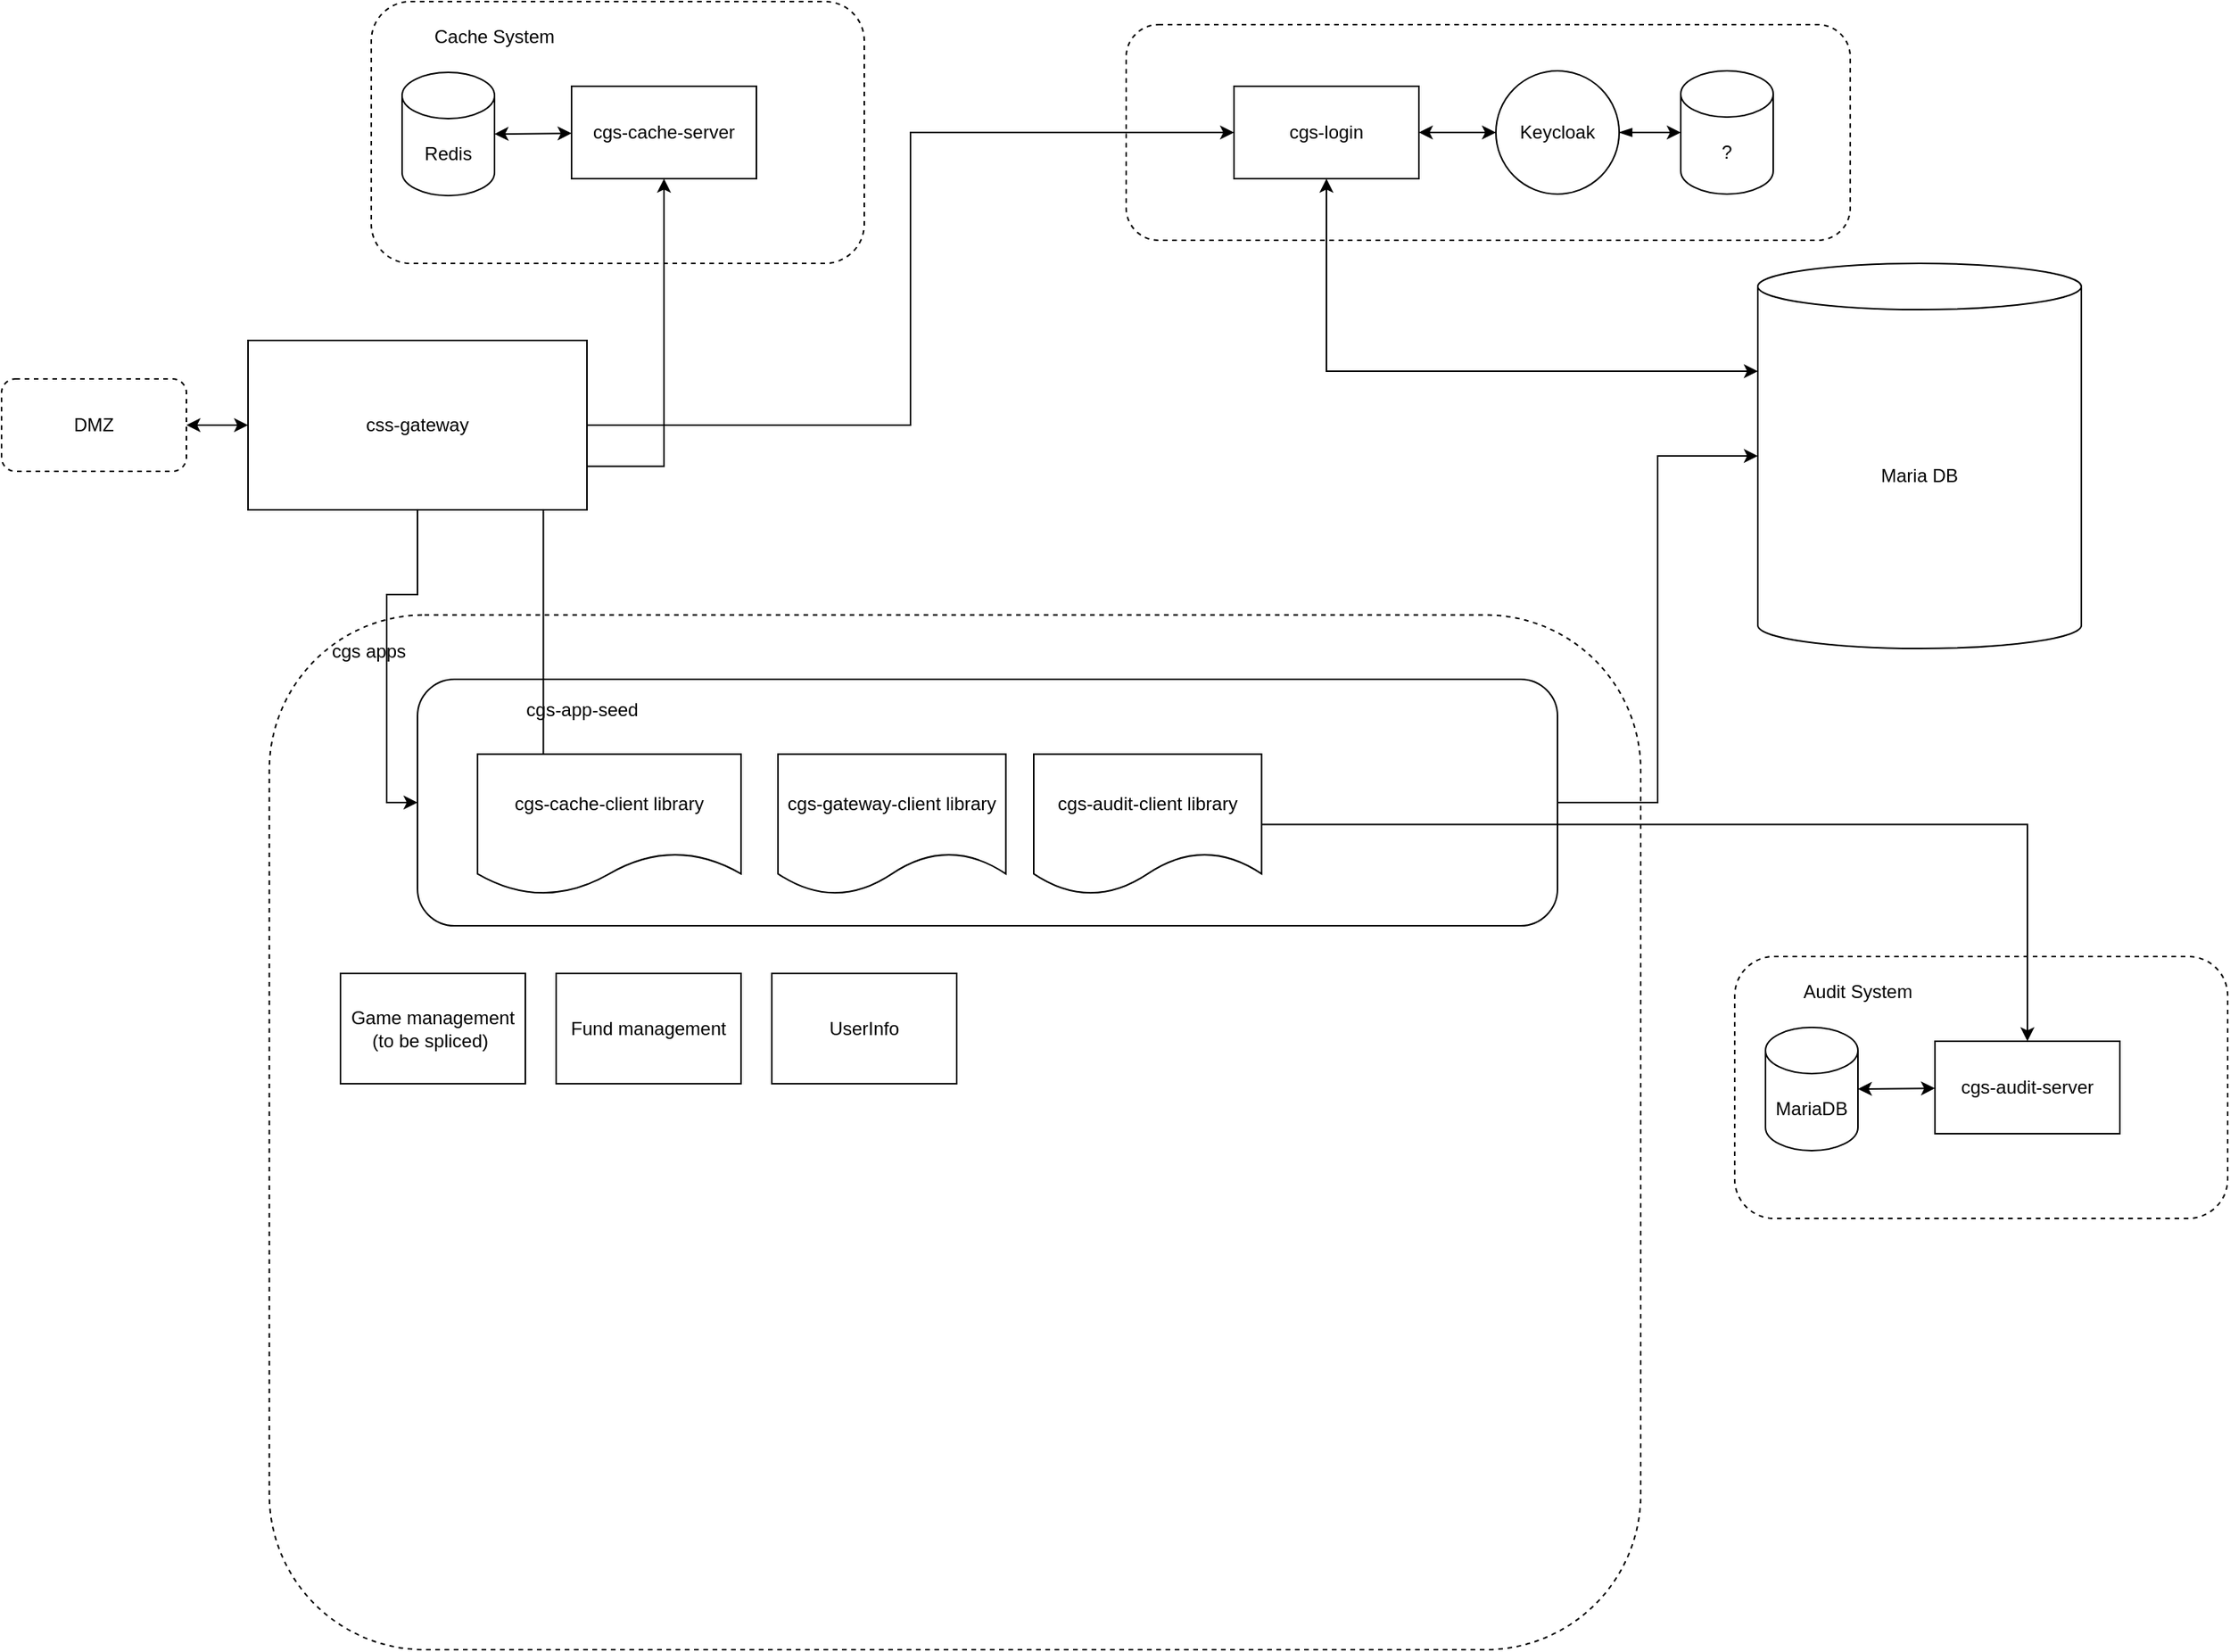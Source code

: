 <mxfile version="23.1.1" type="github">
  <diagram name="Page-1" id="SeCwqlmR22i1hAEwZQBu">
    <mxGraphModel dx="2424" dy="1069" grid="1" gridSize="10" guides="1" tooltips="1" connect="1" arrows="1" fold="1" page="1" pageScale="1" pageWidth="827" pageHeight="1169" math="0" shadow="0">
      <root>
        <mxCell id="0" />
        <mxCell id="1" parent="0" />
        <mxCell id="2Ev7zoqdlqUbOZQc-U9r-3" value="" style="group" vertex="1" connectable="0" parent="1">
          <mxGeometry x="150" y="20" width="320" height="170" as="geometry" />
        </mxCell>
        <mxCell id="2Ev7zoqdlqUbOZQc-U9r-19" value="" style="group" vertex="1" connectable="0" parent="2Ev7zoqdlqUbOZQc-U9r-3">
          <mxGeometry width="320" height="170" as="geometry" />
        </mxCell>
        <mxCell id="2Ev7zoqdlqUbOZQc-U9r-1" value="" style="rounded=1;whiteSpace=wrap;html=1;dashed=1;" vertex="1" parent="2Ev7zoqdlqUbOZQc-U9r-19">
          <mxGeometry width="320" height="170" as="geometry" />
        </mxCell>
        <mxCell id="2Ev7zoqdlqUbOZQc-U9r-2" value="Cache System" style="text;html=1;strokeColor=none;fillColor=none;align=center;verticalAlign=middle;whiteSpace=wrap;rounded=0;" vertex="1" parent="2Ev7zoqdlqUbOZQc-U9r-19">
          <mxGeometry width="160" height="46.364" as="geometry" />
        </mxCell>
        <mxCell id="2Ev7zoqdlqUbOZQc-U9r-4" value="Redis" style="shape=cylinder3;whiteSpace=wrap;html=1;boundedLbl=1;backgroundOutline=1;size=15;" vertex="1" parent="2Ev7zoqdlqUbOZQc-U9r-19">
          <mxGeometry x="20" y="46" width="60" height="80" as="geometry" />
        </mxCell>
        <mxCell id="2Ev7zoqdlqUbOZQc-U9r-5" value="cgs-cache-server" style="rounded=0;whiteSpace=wrap;html=1;" vertex="1" parent="2Ev7zoqdlqUbOZQc-U9r-19">
          <mxGeometry x="130" y="55" width="120" height="60" as="geometry" />
        </mxCell>
        <mxCell id="2Ev7zoqdlqUbOZQc-U9r-6" style="rounded=0;orthogonalLoop=1;jettySize=auto;html=1;entryX=1;entryY=0.5;entryDx=0;entryDy=0;entryPerimeter=0;startArrow=classic;startFill=1;" edge="1" parent="2Ev7zoqdlqUbOZQc-U9r-19" source="2Ev7zoqdlqUbOZQc-U9r-5" target="2Ev7zoqdlqUbOZQc-U9r-4">
          <mxGeometry relative="1" as="geometry" />
        </mxCell>
        <mxCell id="2Ev7zoqdlqUbOZQc-U9r-9" value="" style="group" vertex="1" connectable="0" parent="1">
          <mxGeometry x="1035" y="640" width="320" height="170" as="geometry" />
        </mxCell>
        <mxCell id="2Ev7zoqdlqUbOZQc-U9r-10" value="" style="rounded=1;whiteSpace=wrap;html=1;dashed=1;" vertex="1" parent="2Ev7zoqdlqUbOZQc-U9r-9">
          <mxGeometry width="320" height="170" as="geometry" />
        </mxCell>
        <mxCell id="2Ev7zoqdlqUbOZQc-U9r-11" value="Audit System" style="text;html=1;strokeColor=none;fillColor=none;align=center;verticalAlign=middle;whiteSpace=wrap;rounded=0;" vertex="1" parent="2Ev7zoqdlqUbOZQc-U9r-9">
          <mxGeometry width="160" height="46.364" as="geometry" />
        </mxCell>
        <mxCell id="2Ev7zoqdlqUbOZQc-U9r-12" value="MariaDB" style="shape=cylinder3;whiteSpace=wrap;html=1;boundedLbl=1;backgroundOutline=1;size=15;" vertex="1" parent="2Ev7zoqdlqUbOZQc-U9r-9">
          <mxGeometry x="20" y="46" width="60" height="80" as="geometry" />
        </mxCell>
        <mxCell id="2Ev7zoqdlqUbOZQc-U9r-13" value="cgs-audit-server" style="rounded=0;whiteSpace=wrap;html=1;" vertex="1" parent="2Ev7zoqdlqUbOZQc-U9r-9">
          <mxGeometry x="130" y="55" width="120" height="60" as="geometry" />
        </mxCell>
        <mxCell id="2Ev7zoqdlqUbOZQc-U9r-14" style="rounded=0;orthogonalLoop=1;jettySize=auto;html=1;entryX=1;entryY=0.5;entryDx=0;entryDy=0;entryPerimeter=0;startArrow=classic;startFill=1;" edge="1" parent="2Ev7zoqdlqUbOZQc-U9r-9" source="2Ev7zoqdlqUbOZQc-U9r-13" target="2Ev7zoqdlqUbOZQc-U9r-12">
          <mxGeometry relative="1" as="geometry" />
        </mxCell>
        <mxCell id="2Ev7zoqdlqUbOZQc-U9r-17" value="" style="group" vertex="1" connectable="0" parent="1">
          <mxGeometry x="100" y="460" width="874" height="630" as="geometry" />
        </mxCell>
        <mxCell id="2Ev7zoqdlqUbOZQc-U9r-40" value="" style="rounded=1;whiteSpace=wrap;html=1;dashed=1;" vertex="1" parent="2Ev7zoqdlqUbOZQc-U9r-17">
          <mxGeometry x="-16.19" y="-41.77" width="890.19" height="671.77" as="geometry" />
        </mxCell>
        <mxCell id="2Ev7zoqdlqUbOZQc-U9r-41" value="" style="group" vertex="1" connectable="0" parent="2Ev7zoqdlqUbOZQc-U9r-17">
          <mxGeometry x="80" width="740" height="160" as="geometry" />
        </mxCell>
        <mxCell id="2Ev7zoqdlqUbOZQc-U9r-15" value="" style="rounded=1;whiteSpace=wrap;html=1;" vertex="1" parent="2Ev7zoqdlqUbOZQc-U9r-41">
          <mxGeometry width="740" height="160.0" as="geometry" />
        </mxCell>
        <mxCell id="2Ev7zoqdlqUbOZQc-U9r-16" value="cgs-app-seed" style="text;html=1;strokeColor=none;fillColor=none;align=center;verticalAlign=middle;whiteSpace=wrap;rounded=0;" vertex="1" parent="2Ev7zoqdlqUbOZQc-U9r-41">
          <mxGeometry y="2.857" width="214.211" height="34.286" as="geometry" />
        </mxCell>
        <mxCell id="2Ev7zoqdlqUbOZQc-U9r-22" value="cgs-cache-client library" style="shape=document;whiteSpace=wrap;html=1;boundedLbl=1;" vertex="1" parent="2Ev7zoqdlqUbOZQc-U9r-41">
          <mxGeometry x="38.95" y="48.57" width="171.05" height="91.43" as="geometry" />
        </mxCell>
        <mxCell id="2Ev7zoqdlqUbOZQc-U9r-23" value="cgs-audit-client library" style="shape=document;whiteSpace=wrap;html=1;boundedLbl=1;" vertex="1" parent="2Ev7zoqdlqUbOZQc-U9r-41">
          <mxGeometry x="400" y="48.57" width="147.89" height="91.43" as="geometry" />
        </mxCell>
        <mxCell id="2Ev7zoqdlqUbOZQc-U9r-54" value="cgs-gateway-client library" style="shape=document;whiteSpace=wrap;html=1;boundedLbl=1;" vertex="1" parent="2Ev7zoqdlqUbOZQc-U9r-41">
          <mxGeometry x="234" y="48.57" width="147.89" height="91.43" as="geometry" />
        </mxCell>
        <mxCell id="2Ev7zoqdlqUbOZQc-U9r-42" value="cgs apps" style="text;html=1;strokeColor=none;fillColor=none;align=center;verticalAlign=middle;whiteSpace=wrap;rounded=0;" vertex="1" parent="2Ev7zoqdlqUbOZQc-U9r-17">
          <mxGeometry y="-35.806" width="97.111" height="35.806" as="geometry" />
        </mxCell>
        <mxCell id="2Ev7zoqdlqUbOZQc-U9r-43" value="Game management (to be spliced)&amp;nbsp;" style="rounded=0;whiteSpace=wrap;html=1;" vertex="1" parent="2Ev7zoqdlqUbOZQc-U9r-17">
          <mxGeometry x="30" y="190.968" width="120" height="71.613" as="geometry" />
        </mxCell>
        <mxCell id="2Ev7zoqdlqUbOZQc-U9r-44" value="Fund management" style="rounded=0;whiteSpace=wrap;html=1;" vertex="1" parent="2Ev7zoqdlqUbOZQc-U9r-17">
          <mxGeometry x="170" y="190.968" width="120" height="71.613" as="geometry" />
        </mxCell>
        <mxCell id="2Ev7zoqdlqUbOZQc-U9r-45" value="UserInfo" style="rounded=0;whiteSpace=wrap;html=1;" vertex="1" parent="2Ev7zoqdlqUbOZQc-U9r-17">
          <mxGeometry x="310" y="190.968" width="120" height="71.613" as="geometry" />
        </mxCell>
        <mxCell id="2Ev7zoqdlqUbOZQc-U9r-24" style="edgeStyle=orthogonalEdgeStyle;rounded=0;orthogonalLoop=1;jettySize=auto;html=1;exitX=0.25;exitY=0;exitDx=0;exitDy=0;entryX=0.5;entryY=1;entryDx=0;entryDy=0;" edge="1" parent="1" source="2Ev7zoqdlqUbOZQc-U9r-22" target="2Ev7zoqdlqUbOZQc-U9r-5">
          <mxGeometry relative="1" as="geometry" />
        </mxCell>
        <mxCell id="2Ev7zoqdlqUbOZQc-U9r-25" style="edgeStyle=orthogonalEdgeStyle;rounded=0;orthogonalLoop=1;jettySize=auto;html=1;" edge="1" parent="1" source="2Ev7zoqdlqUbOZQc-U9r-23" target="2Ev7zoqdlqUbOZQc-U9r-13">
          <mxGeometry relative="1" as="geometry" />
        </mxCell>
        <mxCell id="2Ev7zoqdlqUbOZQc-U9r-33" value="" style="group" vertex="1" connectable="0" parent="1">
          <mxGeometry x="640" y="35" width="470" height="140" as="geometry" />
        </mxCell>
        <mxCell id="2Ev7zoqdlqUbOZQc-U9r-26" value="" style="rounded=1;whiteSpace=wrap;html=1;dashed=1;" vertex="1" parent="2Ev7zoqdlqUbOZQc-U9r-33">
          <mxGeometry width="470" height="140" as="geometry" />
        </mxCell>
        <mxCell id="2Ev7zoqdlqUbOZQc-U9r-27" value="?" style="shape=cylinder3;whiteSpace=wrap;html=1;boundedLbl=1;backgroundOutline=1;size=15;" vertex="1" parent="2Ev7zoqdlqUbOZQc-U9r-33">
          <mxGeometry x="360" y="30" width="60" height="80" as="geometry" />
        </mxCell>
        <mxCell id="2Ev7zoqdlqUbOZQc-U9r-29" value="Keycloak" style="ellipse;whiteSpace=wrap;html=1;aspect=fixed;" vertex="1" parent="2Ev7zoqdlqUbOZQc-U9r-33">
          <mxGeometry x="240" y="30" width="80" height="80" as="geometry" />
        </mxCell>
        <mxCell id="2Ev7zoqdlqUbOZQc-U9r-31" value="cgs-login" style="rounded=0;whiteSpace=wrap;html=1;" vertex="1" parent="2Ev7zoqdlqUbOZQc-U9r-33">
          <mxGeometry x="70" y="40" width="120" height="60" as="geometry" />
        </mxCell>
        <mxCell id="2Ev7zoqdlqUbOZQc-U9r-30" style="edgeStyle=orthogonalEdgeStyle;rounded=0;orthogonalLoop=1;jettySize=auto;html=1;entryX=0;entryY=0.5;entryDx=0;entryDy=0;entryPerimeter=0;startArrow=blockThin;startFill=1;" edge="1" parent="2Ev7zoqdlqUbOZQc-U9r-33" source="2Ev7zoqdlqUbOZQc-U9r-29" target="2Ev7zoqdlqUbOZQc-U9r-27">
          <mxGeometry relative="1" as="geometry" />
        </mxCell>
        <mxCell id="2Ev7zoqdlqUbOZQc-U9r-32" style="edgeStyle=orthogonalEdgeStyle;rounded=0;orthogonalLoop=1;jettySize=auto;html=1;exitX=1;exitY=0.5;exitDx=0;exitDy=0;entryX=0;entryY=0.5;entryDx=0;entryDy=0;startArrow=classic;startFill=1;" edge="1" parent="2Ev7zoqdlqUbOZQc-U9r-33" source="2Ev7zoqdlqUbOZQc-U9r-31" target="2Ev7zoqdlqUbOZQc-U9r-29">
          <mxGeometry relative="1" as="geometry" />
        </mxCell>
        <mxCell id="2Ev7zoqdlqUbOZQc-U9r-36" style="edgeStyle=orthogonalEdgeStyle;rounded=0;orthogonalLoop=1;jettySize=auto;html=1;entryX=0;entryY=0.5;entryDx=0;entryDy=0;" edge="1" parent="1" source="2Ev7zoqdlqUbOZQc-U9r-35" target="2Ev7zoqdlqUbOZQc-U9r-31">
          <mxGeometry relative="1" as="geometry" />
        </mxCell>
        <mxCell id="2Ev7zoqdlqUbOZQc-U9r-37" style="edgeStyle=orthogonalEdgeStyle;rounded=0;orthogonalLoop=1;jettySize=auto;html=1;entryX=0;entryY=0.5;entryDx=0;entryDy=0;" edge="1" parent="1" source="2Ev7zoqdlqUbOZQc-U9r-35" target="2Ev7zoqdlqUbOZQc-U9r-15">
          <mxGeometry relative="1" as="geometry" />
        </mxCell>
        <mxCell id="2Ev7zoqdlqUbOZQc-U9r-35" value="css-gateway" style="rounded=0;whiteSpace=wrap;html=1;" vertex="1" parent="1">
          <mxGeometry x="70" y="240" width="220" height="110" as="geometry" />
        </mxCell>
        <mxCell id="2Ev7zoqdlqUbOZQc-U9r-39" style="edgeStyle=orthogonalEdgeStyle;rounded=0;orthogonalLoop=1;jettySize=auto;html=1;entryX=0;entryY=0.5;entryDx=0;entryDy=0;startArrow=classic;startFill=1;" edge="1" parent="1" source="2Ev7zoqdlqUbOZQc-U9r-38" target="2Ev7zoqdlqUbOZQc-U9r-35">
          <mxGeometry relative="1" as="geometry" />
        </mxCell>
        <mxCell id="2Ev7zoqdlqUbOZQc-U9r-38" value="DMZ" style="rounded=1;whiteSpace=wrap;html=1;dashed=1;" vertex="1" parent="1">
          <mxGeometry x="-90" y="265" width="120" height="60" as="geometry" />
        </mxCell>
        <mxCell id="2Ev7zoqdlqUbOZQc-U9r-47" style="edgeStyle=orthogonalEdgeStyle;rounded=0;orthogonalLoop=1;jettySize=auto;html=1;entryX=1;entryY=0.5;entryDx=0;entryDy=0;startArrow=classic;startFill=1;endArrow=none;endFill=0;" edge="1" parent="1" source="2Ev7zoqdlqUbOZQc-U9r-46" target="2Ev7zoqdlqUbOZQc-U9r-15">
          <mxGeometry relative="1" as="geometry" />
        </mxCell>
        <mxCell id="2Ev7zoqdlqUbOZQc-U9r-46" value="Maria DB" style="shape=cylinder3;whiteSpace=wrap;html=1;boundedLbl=1;backgroundOutline=1;size=15;" vertex="1" parent="1">
          <mxGeometry x="1050" y="190" width="210" height="250" as="geometry" />
        </mxCell>
        <mxCell id="2Ev7zoqdlqUbOZQc-U9r-53" style="edgeStyle=orthogonalEdgeStyle;rounded=0;orthogonalLoop=1;jettySize=auto;html=1;exitX=0.5;exitY=1;exitDx=0;exitDy=0;entryX=0;entryY=0;entryDx=0;entryDy=70;entryPerimeter=0;startArrow=classic;startFill=1;" edge="1" parent="1" source="2Ev7zoqdlqUbOZQc-U9r-31" target="2Ev7zoqdlqUbOZQc-U9r-46">
          <mxGeometry relative="1" as="geometry" />
        </mxCell>
      </root>
    </mxGraphModel>
  </diagram>
</mxfile>
